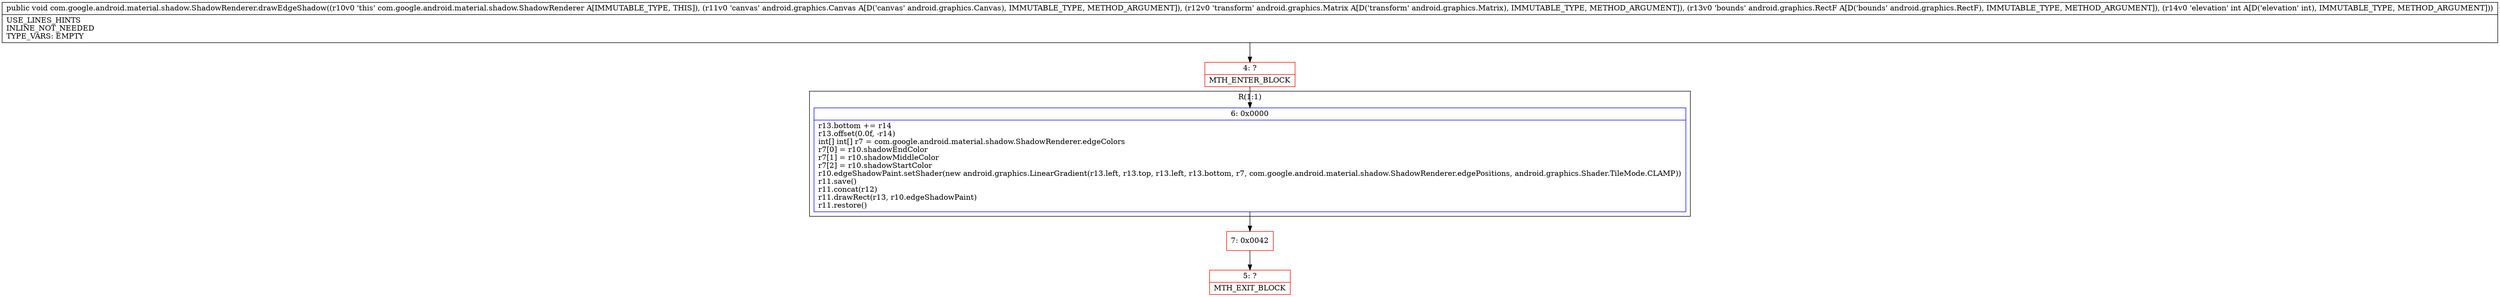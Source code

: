 digraph "CFG forcom.google.android.material.shadow.ShadowRenderer.drawEdgeShadow(Landroid\/graphics\/Canvas;Landroid\/graphics\/Matrix;Landroid\/graphics\/RectF;I)V" {
subgraph cluster_Region_2001478713 {
label = "R(1:1)";
node [shape=record,color=blue];
Node_6 [shape=record,label="{6\:\ 0x0000|r13.bottom += r14\lr13.offset(0.0f, \-r14)\lint[] int[] r7 = com.google.android.material.shadow.ShadowRenderer.edgeColors\lr7[0] = r10.shadowEndColor\lr7[1] = r10.shadowMiddleColor\lr7[2] = r10.shadowStartColor\lr10.edgeShadowPaint.setShader(new android.graphics.LinearGradient(r13.left, r13.top, r13.left, r13.bottom, r7, com.google.android.material.shadow.ShadowRenderer.edgePositions, android.graphics.Shader.TileMode.CLAMP))\lr11.save()\lr11.concat(r12)\lr11.drawRect(r13, r10.edgeShadowPaint)\lr11.restore()\l}"];
}
Node_4 [shape=record,color=red,label="{4\:\ ?|MTH_ENTER_BLOCK\l}"];
Node_7 [shape=record,color=red,label="{7\:\ 0x0042}"];
Node_5 [shape=record,color=red,label="{5\:\ ?|MTH_EXIT_BLOCK\l}"];
MethodNode[shape=record,label="{public void com.google.android.material.shadow.ShadowRenderer.drawEdgeShadow((r10v0 'this' com.google.android.material.shadow.ShadowRenderer A[IMMUTABLE_TYPE, THIS]), (r11v0 'canvas' android.graphics.Canvas A[D('canvas' android.graphics.Canvas), IMMUTABLE_TYPE, METHOD_ARGUMENT]), (r12v0 'transform' android.graphics.Matrix A[D('transform' android.graphics.Matrix), IMMUTABLE_TYPE, METHOD_ARGUMENT]), (r13v0 'bounds' android.graphics.RectF A[D('bounds' android.graphics.RectF), IMMUTABLE_TYPE, METHOD_ARGUMENT]), (r14v0 'elevation' int A[D('elevation' int), IMMUTABLE_TYPE, METHOD_ARGUMENT]))  | USE_LINES_HINTS\lINLINE_NOT_NEEDED\lTYPE_VARS: EMPTY\l}"];
MethodNode -> Node_4;Node_6 -> Node_7;
Node_4 -> Node_6;
Node_7 -> Node_5;
}

